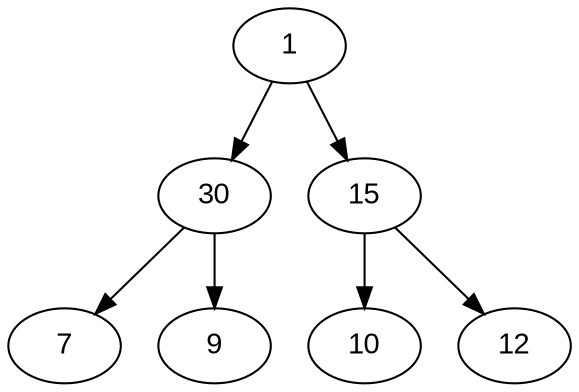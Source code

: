 digraph BST {
    node [fontname="Arial"];
    1 -> 30
    1 -> 15

    30 -> 7
    30 -> 9

    15 -> 10
    15 -> 12
}